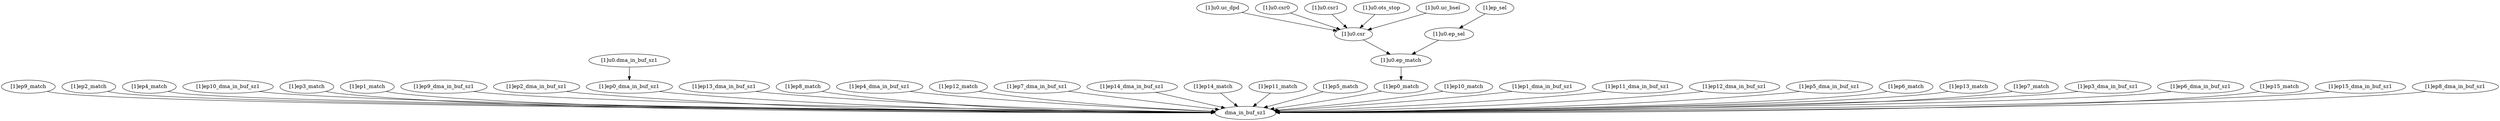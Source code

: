 strict digraph "" {
	"[1]ep9_match"	 [complexity=1,
		importance=0.146706821105,
		rank=0.146706821105];
	dma_in_buf_sz1	 [complexity=0,
		importance=0.0206884336956,
		rank=0.0];
	"[1]ep9_match" -> dma_in_buf_sz1;
	"[1]ep2_match"	 [complexity=1,
		importance=0.291525856974,
		rank=0.291525856974];
	"[1]ep2_match" -> dma_in_buf_sz1;
	"[1]ep4_match"	 [complexity=1,
		importance=0.250148989583,
		rank=0.250148989583];
	"[1]ep4_match" -> dma_in_buf_sz1;
	"[1]ep10_dma_in_buf_sz1"	 [complexity=2,
		importance=0.0225762189313,
		rank=0.0112881094657];
	"[1]ep10_dma_in_buf_sz1" -> dma_in_buf_sz1;
	"[1]ep3_match"	 [complexity=1,
		importance=0.270837423279,
		rank=0.270837423279];
	"[1]ep3_match" -> dma_in_buf_sz1;
	"[1]u0.uc_dpd"	 [complexity=10,
		importance=0.350981933216,
		rank=0.0350981933216];
	"[1]u0.csr"	 [complexity=4,
		importance=0.347182800835,
		rank=0.0867957002086];
	"[1]u0.uc_dpd" -> "[1]u0.csr";
	"[1]ep1_match"	 [complexity=1,
		importance=0.31221429067,
		rank=0.31221429067];
	"[1]ep1_match" -> dma_in_buf_sz1;
	"[1]ep9_dma_in_buf_sz1"	 [complexity=2,
		importance=0.0225762189313,
		rank=0.0112881094657];
	"[1]ep9_dma_in_buf_sz1" -> dma_in_buf_sz1;
	"[1]ep2_dma_in_buf_sz1"	 [complexity=2,
		importance=0.0225762189313,
		rank=0.0112881094657];
	"[1]ep2_dma_in_buf_sz1" -> dma_in_buf_sz1;
	"[1]ep0_dma_in_buf_sz1"	 [complexity=2,
		importance=0.0239721254555,
		rank=0.0119860627277];
	"[1]ep0_dma_in_buf_sz1" -> dma_in_buf_sz1;
	"[1]ep13_dma_in_buf_sz1"	 [complexity=2,
		importance=0.0225762189313,
		rank=0.0112881094657];
	"[1]ep13_dma_in_buf_sz1" -> dma_in_buf_sz1;
	"[1]ep8_match"	 [complexity=1,
		importance=0.167395254801,
		rank=0.167395254801];
	"[1]ep8_match" -> dma_in_buf_sz1;
	"[1]ep4_dma_in_buf_sz1"	 [complexity=2,
		importance=0.0225762189313,
		rank=0.0112881094657];
	"[1]ep4_dma_in_buf_sz1" -> dma_in_buf_sz1;
	"[1]ep12_match"	 [complexity=1,
		importance=0.0846415200181,
		rank=0.0846415200181];
	"[1]ep12_match" -> dma_in_buf_sz1;
	"[1]ep7_dma_in_buf_sz1"	 [complexity=2,
		importance=0.0225762189313,
		rank=0.0112881094657];
	"[1]ep7_dma_in_buf_sz1" -> dma_in_buf_sz1;
	"[1]u0.ep_match"	 [complexity=1,
		importance=0.337864217992,
		rank=0.337864217992];
	"[1]u0.csr" -> "[1]u0.ep_match";
	"[1]u0.csr0"	 [complexity=10,
		importance=0.34953772495,
		rank=0.034953772495];
	"[1]u0.csr0" -> "[1]u0.csr";
	"[1]u0.csr1"	 [complexity=10,
		importance=0.350914974053,
		rank=0.0350914974053];
	"[1]u0.csr1" -> "[1]u0.csr";
	"[1]ep14_dma_in_buf_sz1"	 [complexity=2,
		importance=0.0225762189313,
		rank=0.0112881094657];
	"[1]ep14_dma_in_buf_sz1" -> dma_in_buf_sz1;
	"[1]ep14_match"	 [complexity=1,
		importance=0.0432646526269,
		rank=0.0432646526269];
	"[1]ep14_match" -> dma_in_buf_sz1;
	"[1]ep11_match"	 [complexity=1,
		importance=0.105329953714,
		rank=0.105329953714];
	"[1]ep11_match" -> dma_in_buf_sz1;
	"[1]ep5_match"	 [complexity=1,
		importance=0.229460555887,
		rank=0.229460555887];
	"[1]ep5_match" -> dma_in_buf_sz1;
	"[1]ep0_match"	 [complexity=1,
		importance=0.333894861123,
		rank=0.333894861123];
	"[1]ep0_match" -> dma_in_buf_sz1;
	"[1]ep10_match"	 [complexity=1,
		importance=0.126018387409,
		rank=0.126018387409];
	"[1]ep10_match" -> dma_in_buf_sz1;
	"[1]ep1_dma_in_buf_sz1"	 [complexity=2,
		importance=0.0225762189313,
		rank=0.0112881094657];
	"[1]ep1_dma_in_buf_sz1" -> dma_in_buf_sz1;
	"[1]ep11_dma_in_buf_sz1"	 [complexity=2,
		importance=0.0225762189313,
		rank=0.0112881094657];
	"[1]ep11_dma_in_buf_sz1" -> dma_in_buf_sz1;
	"[1]u0.ots_stop"	 [complexity=10,
		importance=0.34953772495,
		rank=0.034953772495];
	"[1]u0.ots_stop" -> "[1]u0.csr";
	"[1]ep12_dma_in_buf_sz1"	 [complexity=2,
		importance=0.0225762189313,
		rank=0.0112881094657];
	"[1]ep12_dma_in_buf_sz1" -> dma_in_buf_sz1;
	"[1]ep5_dma_in_buf_sz1"	 [complexity=2,
		importance=0.0225762189313,
		rank=0.0112881094657];
	"[1]ep5_dma_in_buf_sz1" -> dma_in_buf_sz1;
	"[1]ep6_match"	 [complexity=1,
		importance=0.208772122192,
		rank=0.208772122192];
	"[1]ep6_match" -> dma_in_buf_sz1;
	"[1]ep13_match"	 [complexity=1,
		importance=0.0639530863225,
		rank=0.0639530863225];
	"[1]ep13_match" -> dma_in_buf_sz1;
	"[1]ep7_match"	 [complexity=1,
		importance=0.188083688496,
		rank=0.188083688496];
	"[1]ep7_match" -> dma_in_buf_sz1;
	"[1]ep3_dma_in_buf_sz1"	 [complexity=2,
		importance=0.0225762189313,
		rank=0.0112881094657];
	"[1]ep3_dma_in_buf_sz1" -> dma_in_buf_sz1;
	"[1]ep_sel"	 [complexity=4,
		importance=0.34258362306,
		rank=0.0856459057649];
	"[1]u0.ep_sel"	 [complexity=4,
		importance=0.340695837824,
		rank=0.085173959456];
	"[1]ep_sel" -> "[1]u0.ep_sel";
	"[1]u0.ep_match" -> "[1]ep0_match";
	"[1]ep6_dma_in_buf_sz1"	 [complexity=2,
		importance=0.0225762189313,
		rank=0.0112881094657];
	"[1]ep6_dma_in_buf_sz1" -> dma_in_buf_sz1;
	"[1]u0.ep_sel" -> "[1]u0.ep_match";
	"[1]ep15_match"	 [complexity=1,
		importance=0.0225762189313,
		rank=0.0225762189313];
	"[1]ep15_match" -> dma_in_buf_sz1;
	"[1]ep15_dma_in_buf_sz1"	 [complexity=2,
		importance=0.0225762189313,
		rank=0.0112881094657];
	"[1]ep15_dma_in_buf_sz1" -> dma_in_buf_sz1;
	"[1]u0.dma_in_buf_sz1"	 [complexity=2,
		importance=0.0267637245107,
		rank=0.0133818622553];
	"[1]u0.dma_in_buf_sz1" -> "[1]ep0_dma_in_buf_sz1";
	"[1]u0.uc_bsel"	 [complexity=10,
		importance=0.350981933216,
		rank=0.0350981933216];
	"[1]u0.uc_bsel" -> "[1]u0.csr";
	"[1]ep8_dma_in_buf_sz1"	 [complexity=2,
		importance=0.0225762189313,
		rank=0.0112881094657];
	"[1]ep8_dma_in_buf_sz1" -> dma_in_buf_sz1;
}
